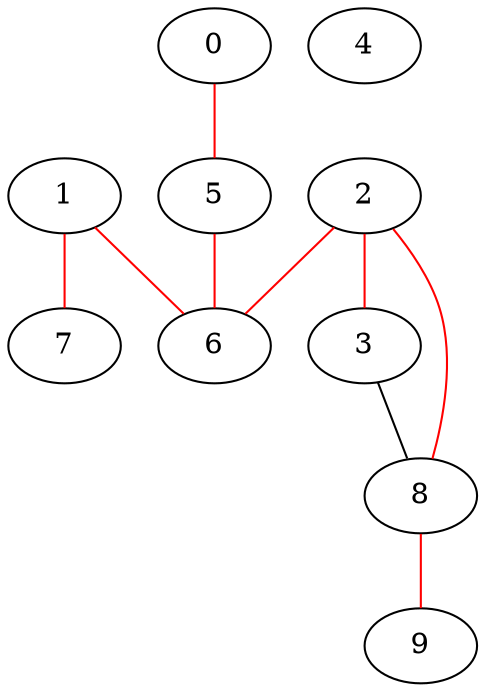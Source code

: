 graph two {
      0 -- 5 [color=red] ;
      1 -- 6 [color=red] ;
      1 -- 7 [color=red] ;
      2 -- 3 [color=red] ;
      2 -- 6 [color=red] ;
      2 -- 8 [color=red] ;
      3 -- 8 ;
      4 ;
      5 -- 6 [color=red] ;
      6 ;
      7 ;
      8 -- 9 [color=red] ;
      9 
}